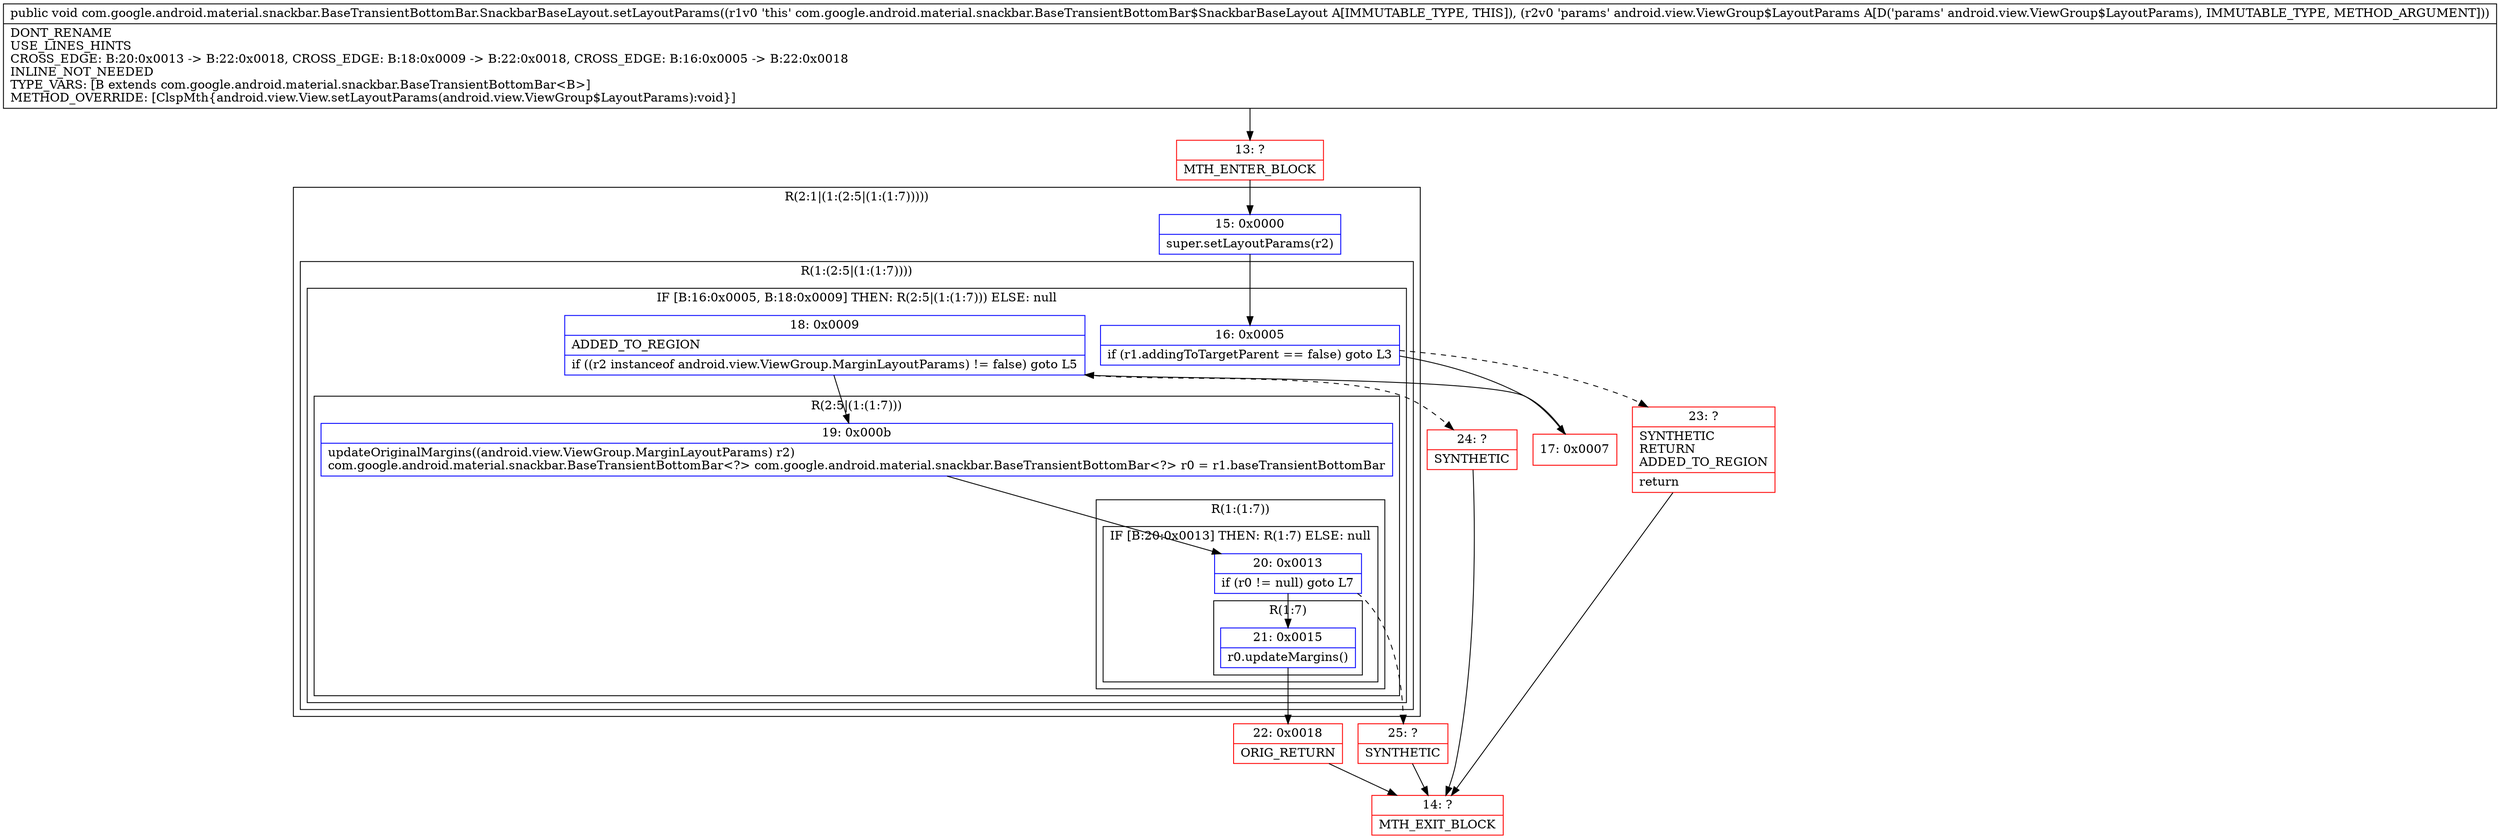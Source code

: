 digraph "CFG forcom.google.android.material.snackbar.BaseTransientBottomBar.SnackbarBaseLayout.setLayoutParams(Landroid\/view\/ViewGroup$LayoutParams;)V" {
subgraph cluster_Region_56923281 {
label = "R(2:1|(1:(2:5|(1:(1:7)))))";
node [shape=record,color=blue];
Node_15 [shape=record,label="{15\:\ 0x0000|super.setLayoutParams(r2)\l}"];
subgraph cluster_Region_266011891 {
label = "R(1:(2:5|(1:(1:7))))";
node [shape=record,color=blue];
subgraph cluster_IfRegion_748780154 {
label = "IF [B:16:0x0005, B:18:0x0009] THEN: R(2:5|(1:(1:7))) ELSE: null";
node [shape=record,color=blue];
Node_16 [shape=record,label="{16\:\ 0x0005|if (r1.addingToTargetParent == false) goto L3\l}"];
Node_18 [shape=record,label="{18\:\ 0x0009|ADDED_TO_REGION\l|if ((r2 instanceof android.view.ViewGroup.MarginLayoutParams) != false) goto L5\l}"];
subgraph cluster_Region_1840919800 {
label = "R(2:5|(1:(1:7)))";
node [shape=record,color=blue];
Node_19 [shape=record,label="{19\:\ 0x000b|updateOriginalMargins((android.view.ViewGroup.MarginLayoutParams) r2)\lcom.google.android.material.snackbar.BaseTransientBottomBar\<?\> com.google.android.material.snackbar.BaseTransientBottomBar\<?\> r0 = r1.baseTransientBottomBar\l}"];
subgraph cluster_Region_1762683629 {
label = "R(1:(1:7))";
node [shape=record,color=blue];
subgraph cluster_IfRegion_918740544 {
label = "IF [B:20:0x0013] THEN: R(1:7) ELSE: null";
node [shape=record,color=blue];
Node_20 [shape=record,label="{20\:\ 0x0013|if (r0 != null) goto L7\l}"];
subgraph cluster_Region_1766480052 {
label = "R(1:7)";
node [shape=record,color=blue];
Node_21 [shape=record,label="{21\:\ 0x0015|r0.updateMargins()\l}"];
}
}
}
}
}
}
}
Node_13 [shape=record,color=red,label="{13\:\ ?|MTH_ENTER_BLOCK\l}"];
Node_17 [shape=record,color=red,label="{17\:\ 0x0007}"];
Node_22 [shape=record,color=red,label="{22\:\ 0x0018|ORIG_RETURN\l}"];
Node_14 [shape=record,color=red,label="{14\:\ ?|MTH_EXIT_BLOCK\l}"];
Node_25 [shape=record,color=red,label="{25\:\ ?|SYNTHETIC\l}"];
Node_24 [shape=record,color=red,label="{24\:\ ?|SYNTHETIC\l}"];
Node_23 [shape=record,color=red,label="{23\:\ ?|SYNTHETIC\lRETURN\lADDED_TO_REGION\l|return\l}"];
MethodNode[shape=record,label="{public void com.google.android.material.snackbar.BaseTransientBottomBar.SnackbarBaseLayout.setLayoutParams((r1v0 'this' com.google.android.material.snackbar.BaseTransientBottomBar$SnackbarBaseLayout A[IMMUTABLE_TYPE, THIS]), (r2v0 'params' android.view.ViewGroup$LayoutParams A[D('params' android.view.ViewGroup$LayoutParams), IMMUTABLE_TYPE, METHOD_ARGUMENT]))  | DONT_RENAME\lUSE_LINES_HINTS\lCROSS_EDGE: B:20:0x0013 \-\> B:22:0x0018, CROSS_EDGE: B:18:0x0009 \-\> B:22:0x0018, CROSS_EDGE: B:16:0x0005 \-\> B:22:0x0018\lINLINE_NOT_NEEDED\lTYPE_VARS: [B extends com.google.android.material.snackbar.BaseTransientBottomBar\<B\>]\lMETHOD_OVERRIDE: [ClspMth\{android.view.View.setLayoutParams(android.view.ViewGroup$LayoutParams):void\}]\l}"];
MethodNode -> Node_13;Node_15 -> Node_16;
Node_16 -> Node_17;
Node_16 -> Node_23[style=dashed];
Node_18 -> Node_19;
Node_18 -> Node_24[style=dashed];
Node_19 -> Node_20;
Node_20 -> Node_21;
Node_20 -> Node_25[style=dashed];
Node_21 -> Node_22;
Node_13 -> Node_15;
Node_17 -> Node_18;
Node_22 -> Node_14;
Node_25 -> Node_14;
Node_24 -> Node_14;
Node_23 -> Node_14;
}

